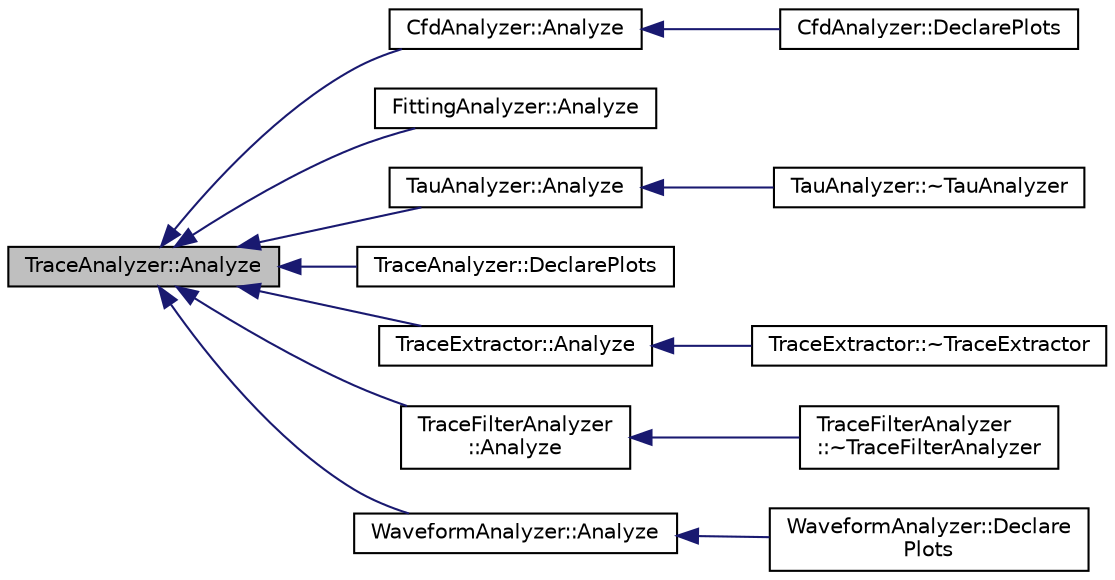 digraph "TraceAnalyzer::Analyze"
{
  edge [fontname="Helvetica",fontsize="10",labelfontname="Helvetica",labelfontsize="10"];
  node [fontname="Helvetica",fontsize="10",shape=record];
  rankdir="LR";
  Node1 [label="TraceAnalyzer::Analyze",height=0.2,width=0.4,color="black", fillcolor="grey75", style="filled", fontcolor="black"];
  Node1 -> Node2 [dir="back",color="midnightblue",fontsize="10",style="solid",fontname="Helvetica"];
  Node2 [label="CfdAnalyzer::Analyze",height=0.2,width=0.4,color="black", fillcolor="white", style="filled",URL="$d5/d61/class_cfd_analyzer.html#a033267b19893a5c655dd186cbc73853e"];
  Node2 -> Node3 [dir="back",color="midnightblue",fontsize="10",style="solid",fontname="Helvetica"];
  Node3 [label="CfdAnalyzer::DeclarePlots",height=0.2,width=0.4,color="black", fillcolor="white", style="filled",URL="$d5/d61/class_cfd_analyzer.html#a09ee7711fb9948913e2aa0b6a022d25e"];
  Node1 -> Node4 [dir="back",color="midnightblue",fontsize="10",style="solid",fontname="Helvetica"];
  Node4 [label="FittingAnalyzer::Analyze",height=0.2,width=0.4,color="black", fillcolor="white", style="filled",URL="$d8/d35/class_fitting_analyzer.html#ae3f301aba508287caefbe46f39f1914d"];
  Node1 -> Node5 [dir="back",color="midnightblue",fontsize="10",style="solid",fontname="Helvetica"];
  Node5 [label="TauAnalyzer::Analyze",height=0.2,width=0.4,color="black", fillcolor="white", style="filled",URL="$d2/d6d/class_tau_analyzer.html#a0f5dff5bca5d6c6b19f155204a68aaaa"];
  Node5 -> Node6 [dir="back",color="midnightblue",fontsize="10",style="solid",fontname="Helvetica"];
  Node6 [label="TauAnalyzer::~TauAnalyzer",height=0.2,width=0.4,color="black", fillcolor="white", style="filled",URL="$d2/d6d/class_tau_analyzer.html#acbec8c01df2ce44961345f0d390f76fa"];
  Node1 -> Node7 [dir="back",color="midnightblue",fontsize="10",style="solid",fontname="Helvetica"];
  Node7 [label="TraceAnalyzer::DeclarePlots",height=0.2,width=0.4,color="black", fillcolor="white", style="filled",URL="$d2/dbc/class_trace_analyzer.html#af6da18483f373a5bdef0f9523866b97d"];
  Node1 -> Node8 [dir="back",color="midnightblue",fontsize="10",style="solid",fontname="Helvetica"];
  Node8 [label="TraceExtractor::Analyze",height=0.2,width=0.4,color="black", fillcolor="white", style="filled",URL="$d8/d3d/class_trace_extractor.html#a3b5bdd6e093f619042d83e4749f1b084"];
  Node8 -> Node9 [dir="back",color="midnightblue",fontsize="10",style="solid",fontname="Helvetica"];
  Node9 [label="TraceExtractor::~TraceExtractor",height=0.2,width=0.4,color="black", fillcolor="white", style="filled",URL="$d8/d3d/class_trace_extractor.html#af0c10d38d76e8b3695bd5e92748a6907"];
  Node1 -> Node10 [dir="back",color="midnightblue",fontsize="10",style="solid",fontname="Helvetica"];
  Node10 [label="TraceFilterAnalyzer\l::Analyze",height=0.2,width=0.4,color="black", fillcolor="white", style="filled",URL="$d4/db0/class_trace_filter_analyzer.html#a45f41a5debe6c290a4a59374d887d094"];
  Node10 -> Node11 [dir="back",color="midnightblue",fontsize="10",style="solid",fontname="Helvetica"];
  Node11 [label="TraceFilterAnalyzer\l::~TraceFilterAnalyzer",height=0.2,width=0.4,color="black", fillcolor="white", style="filled",URL="$d4/db0/class_trace_filter_analyzer.html#aaadf927cff2a0fe2ded1929ce14ea3d6"];
  Node1 -> Node12 [dir="back",color="midnightblue",fontsize="10",style="solid",fontname="Helvetica"];
  Node12 [label="WaveformAnalyzer::Analyze",height=0.2,width=0.4,color="black", fillcolor="white", style="filled",URL="$da/d8c/class_waveform_analyzer.html#a36eda222c9ffa40319cd0ba9ebe62a0a"];
  Node12 -> Node13 [dir="back",color="midnightblue",fontsize="10",style="solid",fontname="Helvetica"];
  Node13 [label="WaveformAnalyzer::Declare\lPlots",height=0.2,width=0.4,color="black", fillcolor="white", style="filled",URL="$da/d8c/class_waveform_analyzer.html#a9ab9178974207b8f16eccb28bbadec2c"];
}
